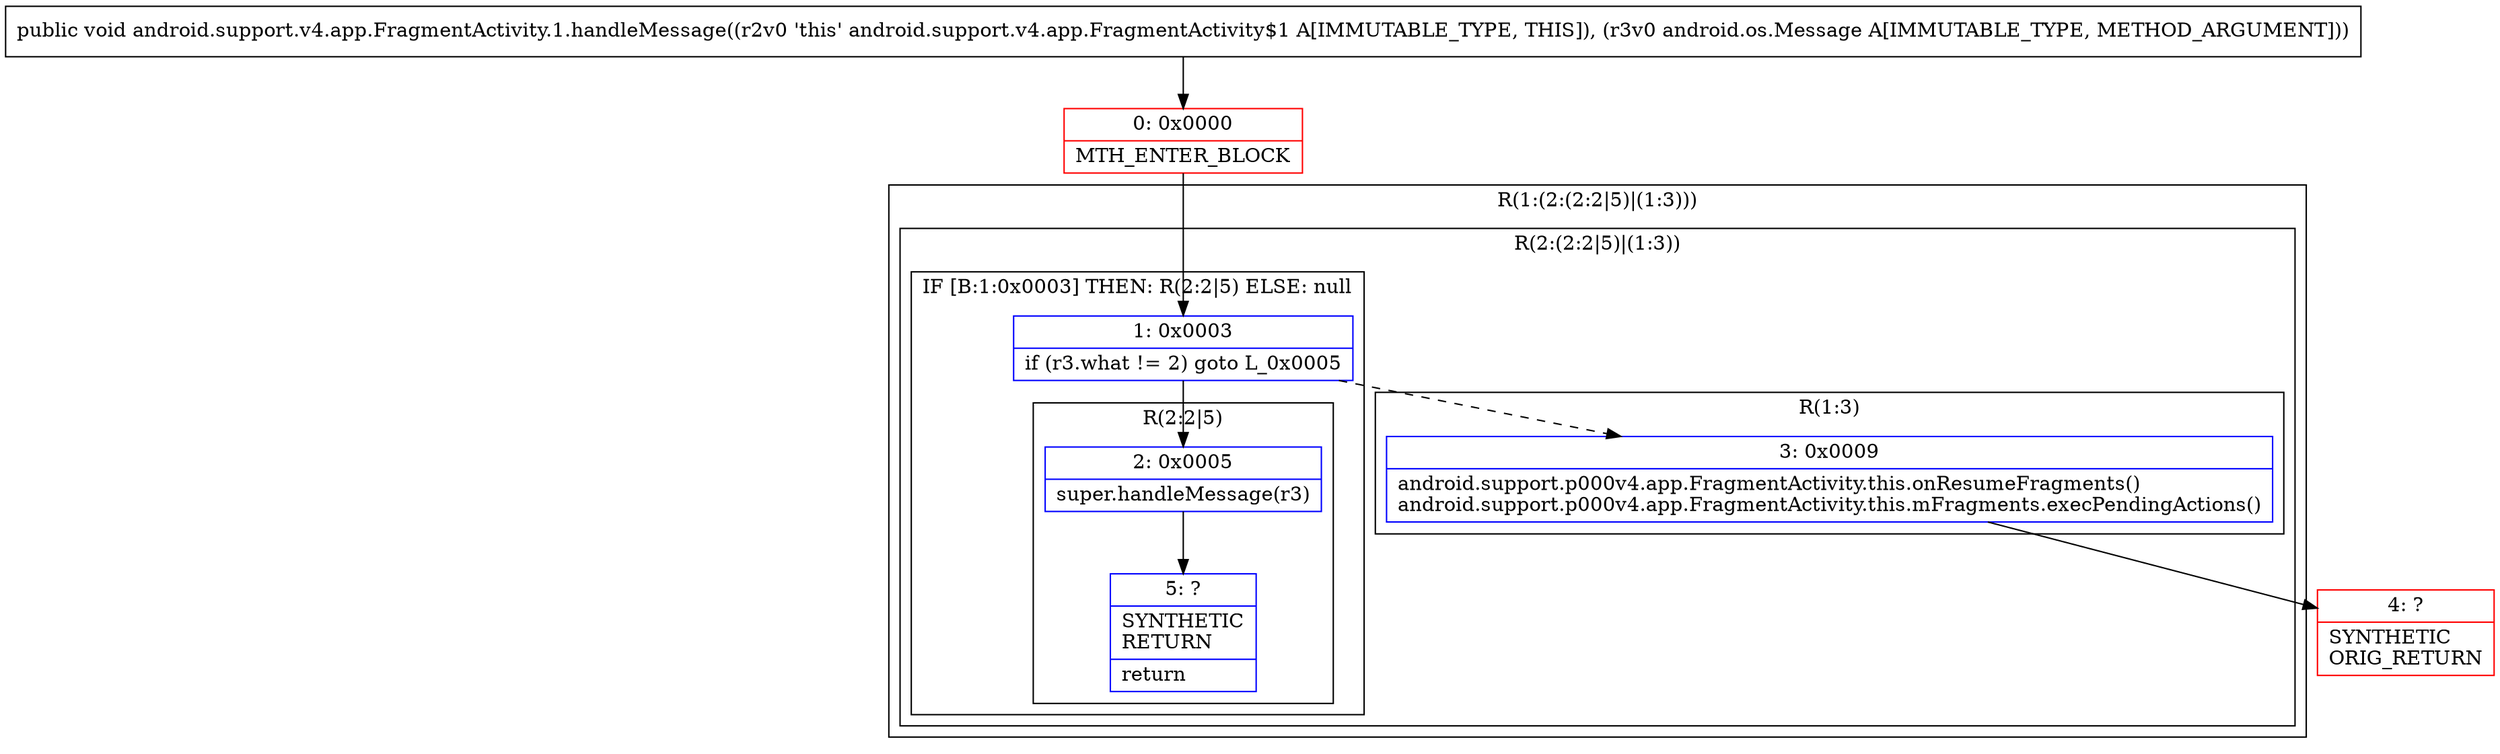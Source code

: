 digraph "CFG forandroid.support.v4.app.FragmentActivity.1.handleMessage(Landroid\/os\/Message;)V" {
subgraph cluster_Region_2059378601 {
label = "R(1:(2:(2:2|5)|(1:3)))";
node [shape=record,color=blue];
subgraph cluster_Region_753329803 {
label = "R(2:(2:2|5)|(1:3))";
node [shape=record,color=blue];
subgraph cluster_IfRegion_364766276 {
label = "IF [B:1:0x0003] THEN: R(2:2|5) ELSE: null";
node [shape=record,color=blue];
Node_1 [shape=record,label="{1\:\ 0x0003|if (r3.what != 2) goto L_0x0005\l}"];
subgraph cluster_Region_200970395 {
label = "R(2:2|5)";
node [shape=record,color=blue];
Node_2 [shape=record,label="{2\:\ 0x0005|super.handleMessage(r3)\l}"];
Node_5 [shape=record,label="{5\:\ ?|SYNTHETIC\lRETURN\l|return\l}"];
}
}
subgraph cluster_Region_230556826 {
label = "R(1:3)";
node [shape=record,color=blue];
Node_3 [shape=record,label="{3\:\ 0x0009|android.support.p000v4.app.FragmentActivity.this.onResumeFragments()\landroid.support.p000v4.app.FragmentActivity.this.mFragments.execPendingActions()\l}"];
}
}
}
Node_0 [shape=record,color=red,label="{0\:\ 0x0000|MTH_ENTER_BLOCK\l}"];
Node_4 [shape=record,color=red,label="{4\:\ ?|SYNTHETIC\lORIG_RETURN\l}"];
MethodNode[shape=record,label="{public void android.support.v4.app.FragmentActivity.1.handleMessage((r2v0 'this' android.support.v4.app.FragmentActivity$1 A[IMMUTABLE_TYPE, THIS]), (r3v0 android.os.Message A[IMMUTABLE_TYPE, METHOD_ARGUMENT])) }"];
MethodNode -> Node_0;
Node_1 -> Node_2;
Node_1 -> Node_3[style=dashed];
Node_2 -> Node_5;
Node_3 -> Node_4;
Node_0 -> Node_1;
}

